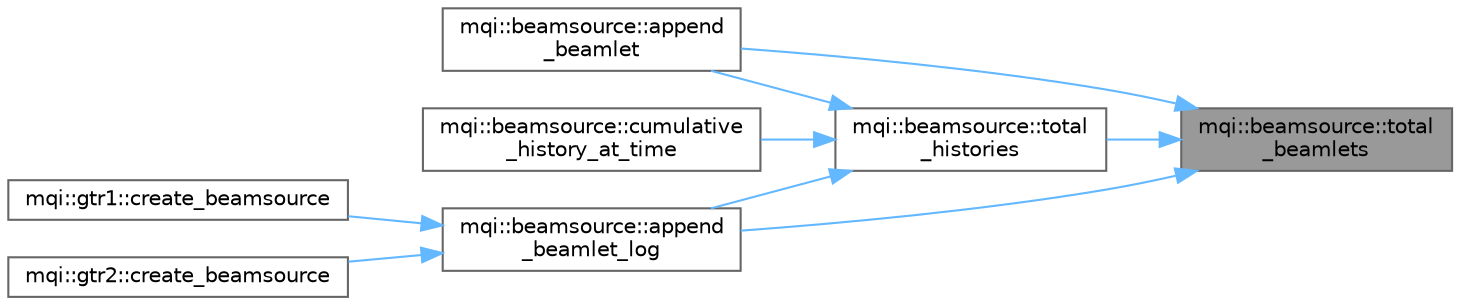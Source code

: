 digraph "mqi::beamsource::total_beamlets"
{
 // LATEX_PDF_SIZE
  bgcolor="transparent";
  edge [fontname=Helvetica,fontsize=10,labelfontname=Helvetica,labelfontsize=10];
  node [fontname=Helvetica,fontsize=10,shape=box,height=0.2,width=0.4];
  rankdir="RL";
  Node1 [id="Node000001",label="mqi::beamsource::total\l_beamlets",height=0.2,width=0.4,color="gray40", fillcolor="grey60", style="filled", fontcolor="black",tooltip="Returns the total number of beamlets in the source."];
  Node1 -> Node2 [id="edge1_Node000001_Node000002",dir="back",color="steelblue1",style="solid",tooltip=" "];
  Node2 [id="Node000002",label="mqi::beamsource::append\l_beamlet",height=0.2,width=0.4,color="grey40", fillcolor="white", style="filled",URL="$classmqi_1_1beamsource.html#a13471b5c0eb3fff03bd5b60ee2892361",tooltip="Appends a beamlet to the source's internal containers."];
  Node1 -> Node3 [id="edge2_Node000001_Node000003",dir="back",color="steelblue1",style="solid",tooltip=" "];
  Node3 [id="Node000003",label="mqi::beamsource::append\l_beamlet_log",height=0.2,width=0.4,color="grey40", fillcolor="white", style="filled",URL="$classmqi_1_1beamsource.html#a0451306c28b7751f418880d7a82d7ed5",tooltip="Appends a beamlet based on log file data."];
  Node3 -> Node4 [id="edge3_Node000003_Node000004",dir="back",color="steelblue1",style="solid",tooltip=" "];
  Node4 [id="Node000004",label="mqi::gtr1::create_beamsource",height=0.2,width=0.4,color="grey40", fillcolor="white", style="filled",URL="$classmqi_1_1gtr1.html#a14f3c4f852c2347f6d7b15e9e566f7c0",tooltip="Creates a beam source model from log file data."];
  Node3 -> Node5 [id="edge4_Node000003_Node000005",dir="back",color="steelblue1",style="solid",tooltip=" "];
  Node5 [id="Node000005",label="mqi::gtr2::create_beamsource",height=0.2,width=0.4,color="grey40", fillcolor="white", style="filled",URL="$classmqi_1_1gtr2.html#a8b9fbf8b2d88b554b1d059a5e988fd4d",tooltip="Creates a beam source model from log file data."];
  Node1 -> Node6 [id="edge5_Node000001_Node000006",dir="back",color="steelblue1",style="solid",tooltip=" "];
  Node6 [id="Node000006",label="mqi::beamsource::total\l_histories",height=0.2,width=0.4,color="grey40", fillcolor="white", style="filled",URL="$classmqi_1_1beamsource.html#a38b59f2227d4504c28bb2a88b6834103",tooltip="Returns the total number of histories for all beamlets."];
  Node6 -> Node2 [id="edge6_Node000006_Node000002",dir="back",color="steelblue1",style="solid",tooltip=" "];
  Node6 -> Node3 [id="edge7_Node000006_Node000003",dir="back",color="steelblue1",style="solid",tooltip=" "];
  Node6 -> Node7 [id="edge8_Node000006_Node000007",dir="back",color="steelblue1",style="solid",tooltip=" "];
  Node7 [id="Node000007",label="mqi::beamsource::cumulative\l_history_at_time",height=0.2,width=0.4,color="grey40", fillcolor="white", style="filled",URL="$classmqi_1_1beamsource.html#ab5d183f2c95b2ac544bc059c05564f4e",tooltip="Calculates the cumulative number of histories up to a given time."];
}
